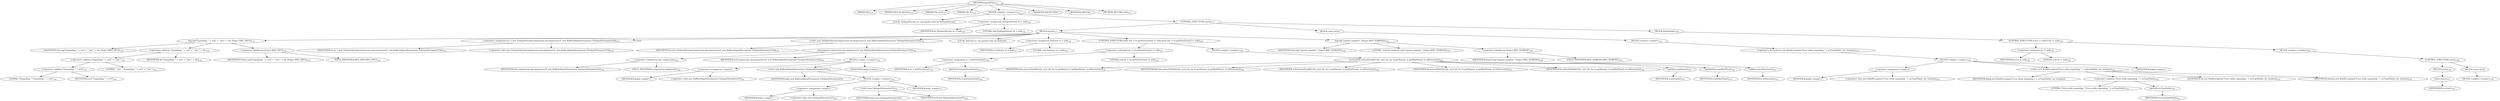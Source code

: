 digraph "expandFile" {  
"36" [label = <(METHOD,expandFile)<SUB>115</SUB>> ]
"4" [label = <(PARAM,this)<SUB>115</SUB>> ]
"37" [label = <(PARAM,FileUtils fileUtils)<SUB>115</SUB>> ]
"38" [label = <(PARAM,File srcF)<SUB>115</SUB>> ]
"39" [label = <(PARAM,File dir)<SUB>115</SUB>> ]
"40" [label = <(BLOCK,&lt;empty&gt;,&lt;empty&gt;)<SUB>115</SUB>> ]
"6" [label = <(LOCAL,TarInputStream tis: org.apache.tools.tar.TarInputStream)> ]
"41" [label = <(&lt;operator&gt;.assignment,TarInputStream tis = null)<SUB>116</SUB>> ]
"42" [label = <(IDENTIFIER,tis,TarInputStream tis = null)<SUB>116</SUB>> ]
"43" [label = <(LITERAL,null,TarInputStream tis = null)<SUB>116</SUB>> ]
"44" [label = <(CONTROL_STRUCTURE,try,try)<SUB>117</SUB>> ]
"45" [label = <(BLOCK,try,try)<SUB>117</SUB>> ]
"46" [label = <(log,log(&quot;Expanding: &quot; + srcF + &quot; into &quot; + dir, Project.MSG_INFO))<SUB>118</SUB>> ]
"3" [label = <(IDENTIFIER,this,log(&quot;Expanding: &quot; + srcF + &quot; into &quot; + dir, Project.MSG_INFO))<SUB>118</SUB>> ]
"47" [label = <(&lt;operator&gt;.addition,&quot;Expanding: &quot; + srcF + &quot; into &quot; + dir)<SUB>118</SUB>> ]
"48" [label = <(&lt;operator&gt;.addition,&quot;Expanding: &quot; + srcF + &quot; into &quot;)<SUB>118</SUB>> ]
"49" [label = <(&lt;operator&gt;.addition,&quot;Expanding: &quot; + srcF)<SUB>118</SUB>> ]
"50" [label = <(LITERAL,&quot;Expanding: &quot;,&quot;Expanding: &quot; + srcF)<SUB>118</SUB>> ]
"51" [label = <(IDENTIFIER,srcF,&quot;Expanding: &quot; + srcF)<SUB>118</SUB>> ]
"52" [label = <(LITERAL,&quot; into &quot;,&quot;Expanding: &quot; + srcF + &quot; into &quot;)<SUB>118</SUB>> ]
"53" [label = <(IDENTIFIER,dir,&quot;Expanding: &quot; + srcF + &quot; into &quot; + dir)<SUB>118</SUB>> ]
"54" [label = <(&lt;operator&gt;.fieldAccess,Project.MSG_INFO)<SUB>118</SUB>> ]
"55" [label = <(IDENTIFIER,Project,log(&quot;Expanding: &quot; + srcF + &quot; into &quot; + dir, Project.MSG_INFO))<SUB>118</SUB>> ]
"56" [label = <(FIELD_IDENTIFIER,MSG_INFO,MSG_INFO)<SUB>118</SUB>> ]
"57" [label = <(&lt;operator&gt;.assignment,tis = new TarInputStream(compression.decompress(srcF, new BufferedInputStream(new FileInputStream(srcF)))))<SUB>119</SUB>> ]
"58" [label = <(IDENTIFIER,tis,tis = new TarInputStream(compression.decompress(srcF, new BufferedInputStream(new FileInputStream(srcF)))))<SUB>119</SUB>> ]
"59" [label = <(&lt;operator&gt;.alloc,new TarInputStream(compression.decompress(srcF, new BufferedInputStream(new FileInputStream(srcF)))))<SUB>119</SUB>> ]
"60" [label = <(&lt;init&gt;,new TarInputStream(compression.decompress(srcF, new BufferedInputStream(new FileInputStream(srcF)))))<SUB>119</SUB>> ]
"5" [label = <(IDENTIFIER,tis,new TarInputStream(compression.decompress(srcF, new BufferedInputStream(new FileInputStream(srcF)))))<SUB>119</SUB>> ]
"61" [label = <(decompress,compression.decompress(srcF, new BufferedInputStream(new FileInputStream(srcF))))<SUB>120</SUB>> ]
"62" [label = <(&lt;operator&gt;.fieldAccess,this.compression)<SUB>120</SUB>> ]
"63" [label = <(IDENTIFIER,this,compression.decompress(srcF, new BufferedInputStream(new FileInputStream(srcF))))<SUB>120</SUB>> ]
"64" [label = <(FIELD_IDENTIFIER,compression,compression)<SUB>120</SUB>> ]
"65" [label = <(IDENTIFIER,srcF,compression.decompress(srcF, new BufferedInputStream(new FileInputStream(srcF))))<SUB>120</SUB>> ]
"66" [label = <(BLOCK,&lt;empty&gt;,&lt;empty&gt;)<SUB>121</SUB>> ]
"67" [label = <(&lt;operator&gt;.assignment,&lt;empty&gt;)> ]
"68" [label = <(IDENTIFIER,$obj2,&lt;empty&gt;)> ]
"69" [label = <(&lt;operator&gt;.alloc,new BufferedInputStream(new FileInputStream(srcF)))<SUB>121</SUB>> ]
"70" [label = <(&lt;init&gt;,new BufferedInputStream(new FileInputStream(srcF)))<SUB>121</SUB>> ]
"71" [label = <(IDENTIFIER,$obj2,new BufferedInputStream(new FileInputStream(srcF)))> ]
"72" [label = <(BLOCK,&lt;empty&gt;,&lt;empty&gt;)<SUB>122</SUB>> ]
"73" [label = <(&lt;operator&gt;.assignment,&lt;empty&gt;)> ]
"74" [label = <(IDENTIFIER,$obj1,&lt;empty&gt;)> ]
"75" [label = <(&lt;operator&gt;.alloc,new FileInputStream(srcF))<SUB>122</SUB>> ]
"76" [label = <(&lt;init&gt;,new FileInputStream(srcF))<SUB>122</SUB>> ]
"77" [label = <(IDENTIFIER,$obj1,new FileInputStream(srcF))> ]
"78" [label = <(IDENTIFIER,srcF,new FileInputStream(srcF))<SUB>122</SUB>> ]
"79" [label = <(IDENTIFIER,$obj1,&lt;empty&gt;)> ]
"80" [label = <(IDENTIFIER,$obj2,&lt;empty&gt;)> ]
"81" [label = <(LOCAL,TarEntry te: org.apache.tools.tar.TarEntry)> ]
"82" [label = <(&lt;operator&gt;.assignment,TarEntry te = null)<SUB>123</SUB>> ]
"83" [label = <(IDENTIFIER,te,TarEntry te = null)<SUB>123</SUB>> ]
"84" [label = <(LITERAL,null,TarEntry te = null)<SUB>123</SUB>> ]
"85" [label = <(CONTROL_STRUCTURE,while ((te = tis.getNextEntry()) != null),while ((te = tis.getNextEntry()) != null))<SUB>125</SUB>> ]
"86" [label = <(&lt;operator&gt;.notEquals,(te = tis.getNextEntry()) != null)<SUB>125</SUB>> ]
"87" [label = <(&lt;operator&gt;.assignment,te = getNextEntry())<SUB>125</SUB>> ]
"88" [label = <(IDENTIFIER,te,te = getNextEntry())<SUB>125</SUB>> ]
"89" [label = <(getNextEntry,getNextEntry())<SUB>125</SUB>> ]
"90" [label = <(IDENTIFIER,tis,getNextEntry())<SUB>125</SUB>> ]
"91" [label = <(LITERAL,null,(te = tis.getNextEntry()) != null)<SUB>125</SUB>> ]
"92" [label = <(BLOCK,&lt;empty&gt;,&lt;empty&gt;)<SUB>125</SUB>> ]
"93" [label = <(extractFile,extractFile(fileUtils, srcF, dir, tis, te.getName(), te.getModTime(), te.isDirectory()))<SUB>126</SUB>> ]
"7" [label = <(IDENTIFIER,this,extractFile(fileUtils, srcF, dir, tis, te.getName(), te.getModTime(), te.isDirectory()))<SUB>126</SUB>> ]
"94" [label = <(IDENTIFIER,fileUtils,extractFile(fileUtils, srcF, dir, tis, te.getName(), te.getModTime(), te.isDirectory()))<SUB>126</SUB>> ]
"95" [label = <(IDENTIFIER,srcF,extractFile(fileUtils, srcF, dir, tis, te.getName(), te.getModTime(), te.isDirectory()))<SUB>126</SUB>> ]
"96" [label = <(IDENTIFIER,dir,extractFile(fileUtils, srcF, dir, tis, te.getName(), te.getModTime(), te.isDirectory()))<SUB>126</SUB>> ]
"97" [label = <(IDENTIFIER,tis,extractFile(fileUtils, srcF, dir, tis, te.getName(), te.getModTime(), te.isDirectory()))<SUB>126</SUB>> ]
"98" [label = <(getName,getName())<SUB>127</SUB>> ]
"99" [label = <(IDENTIFIER,te,getName())<SUB>127</SUB>> ]
"100" [label = <(getModTime,getModTime())<SUB>127</SUB>> ]
"101" [label = <(IDENTIFIER,te,getModTime())<SUB>127</SUB>> ]
"102" [label = <(isDirectory,isDirectory())<SUB>127</SUB>> ]
"103" [label = <(IDENTIFIER,te,isDirectory())<SUB>127</SUB>> ]
"104" [label = <(log,log(&quot;expand complete&quot;, Project.MSG_VERBOSE))<SUB>129</SUB>> ]
"8" [label = <(IDENTIFIER,this,log(&quot;expand complete&quot;, Project.MSG_VERBOSE))<SUB>129</SUB>> ]
"105" [label = <(LITERAL,&quot;expand complete&quot;,log(&quot;expand complete&quot;, Project.MSG_VERBOSE))<SUB>129</SUB>> ]
"106" [label = <(&lt;operator&gt;.fieldAccess,Project.MSG_VERBOSE)<SUB>129</SUB>> ]
"107" [label = <(IDENTIFIER,Project,log(&quot;expand complete&quot;, Project.MSG_VERBOSE))<SUB>129</SUB>> ]
"108" [label = <(FIELD_IDENTIFIER,MSG_VERBOSE,MSG_VERBOSE)<SUB>129</SUB>> ]
"109" [label = <(BLOCK,catch,catch)> ]
"110" [label = <(BLOCK,&lt;empty&gt;,&lt;empty&gt;)<SUB>131</SUB>> ]
"111" [label = <(&lt;operator&gt;.throw,throw new BuildException(&quot;Error while expanding &quot; + srcF.getPath(), ioe, location);)<SUB>132</SUB>> ]
"112" [label = <(BLOCK,&lt;empty&gt;,&lt;empty&gt;)<SUB>132</SUB>> ]
"113" [label = <(&lt;operator&gt;.assignment,&lt;empty&gt;)> ]
"114" [label = <(IDENTIFIER,$obj4,&lt;empty&gt;)> ]
"115" [label = <(&lt;operator&gt;.alloc,new BuildException(&quot;Error while expanding &quot; + srcF.getPath(), ioe, location))<SUB>132</SUB>> ]
"116" [label = <(&lt;init&gt;,new BuildException(&quot;Error while expanding &quot; + srcF.getPath(), ioe, location))<SUB>132</SUB>> ]
"117" [label = <(IDENTIFIER,$obj4,new BuildException(&quot;Error while expanding &quot; + srcF.getPath(), ioe, location))> ]
"118" [label = <(&lt;operator&gt;.addition,&quot;Error while expanding &quot; + srcF.getPath())<SUB>132</SUB>> ]
"119" [label = <(LITERAL,&quot;Error while expanding &quot;,&quot;Error while expanding &quot; + srcF.getPath())<SUB>132</SUB>> ]
"120" [label = <(getPath,srcF.getPath())<SUB>132</SUB>> ]
"121" [label = <(IDENTIFIER,srcF,srcF.getPath())<SUB>132</SUB>> ]
"122" [label = <(IDENTIFIER,ioe,new BuildException(&quot;Error while expanding &quot; + srcF.getPath(), ioe, location))<SUB>133</SUB>> ]
"123" [label = <(IDENTIFIER,location,new BuildException(&quot;Error while expanding &quot; + srcF.getPath(), ioe, location))<SUB>133</SUB>> ]
"124" [label = <(IDENTIFIER,$obj4,&lt;empty&gt;)> ]
"125" [label = <(BLOCK,finally,finally)<SUB>134</SUB>> ]
"126" [label = <(CONTROL_STRUCTURE,if (tis != null),if (tis != null))<SUB>135</SUB>> ]
"127" [label = <(&lt;operator&gt;.notEquals,tis != null)<SUB>135</SUB>> ]
"128" [label = <(IDENTIFIER,tis,tis != null)<SUB>135</SUB>> ]
"129" [label = <(LITERAL,null,tis != null)<SUB>135</SUB>> ]
"130" [label = <(BLOCK,&lt;empty&gt;,&lt;empty&gt;)<SUB>135</SUB>> ]
"131" [label = <(CONTROL_STRUCTURE,try,try)<SUB>136</SUB>> ]
"132" [label = <(BLOCK,try,try)<SUB>136</SUB>> ]
"133" [label = <(close,close())<SUB>137</SUB>> ]
"134" [label = <(IDENTIFIER,tis,close())<SUB>137</SUB>> ]
"135" [label = <(BLOCK,catch,catch)> ]
"136" [label = <(BLOCK,&lt;empty&gt;,&lt;empty&gt;)<SUB>138</SUB>> ]
"137" [label = <(MODIFIER,PROTECTED)> ]
"138" [label = <(MODIFIER,VIRTUAL)> ]
"139" [label = <(METHOD_RETURN,void)<SUB>115</SUB>> ]
  "36" -> "4" 
  "36" -> "37" 
  "36" -> "38" 
  "36" -> "39" 
  "36" -> "40" 
  "36" -> "137" 
  "36" -> "138" 
  "36" -> "139" 
  "40" -> "6" 
  "40" -> "41" 
  "40" -> "44" 
  "41" -> "42" 
  "41" -> "43" 
  "44" -> "45" 
  "44" -> "109" 
  "44" -> "125" 
  "45" -> "46" 
  "45" -> "57" 
  "45" -> "60" 
  "45" -> "81" 
  "45" -> "82" 
  "45" -> "85" 
  "45" -> "104" 
  "46" -> "3" 
  "46" -> "47" 
  "46" -> "54" 
  "47" -> "48" 
  "47" -> "53" 
  "48" -> "49" 
  "48" -> "52" 
  "49" -> "50" 
  "49" -> "51" 
  "54" -> "55" 
  "54" -> "56" 
  "57" -> "58" 
  "57" -> "59" 
  "60" -> "5" 
  "60" -> "61" 
  "61" -> "62" 
  "61" -> "65" 
  "61" -> "66" 
  "62" -> "63" 
  "62" -> "64" 
  "66" -> "67" 
  "66" -> "70" 
  "66" -> "80" 
  "67" -> "68" 
  "67" -> "69" 
  "70" -> "71" 
  "70" -> "72" 
  "72" -> "73" 
  "72" -> "76" 
  "72" -> "79" 
  "73" -> "74" 
  "73" -> "75" 
  "76" -> "77" 
  "76" -> "78" 
  "82" -> "83" 
  "82" -> "84" 
  "85" -> "86" 
  "85" -> "92" 
  "86" -> "87" 
  "86" -> "91" 
  "87" -> "88" 
  "87" -> "89" 
  "89" -> "90" 
  "92" -> "93" 
  "93" -> "7" 
  "93" -> "94" 
  "93" -> "95" 
  "93" -> "96" 
  "93" -> "97" 
  "93" -> "98" 
  "93" -> "100" 
  "93" -> "102" 
  "98" -> "99" 
  "100" -> "101" 
  "102" -> "103" 
  "104" -> "8" 
  "104" -> "105" 
  "104" -> "106" 
  "106" -> "107" 
  "106" -> "108" 
  "109" -> "110" 
  "110" -> "111" 
  "111" -> "112" 
  "112" -> "113" 
  "112" -> "116" 
  "112" -> "124" 
  "113" -> "114" 
  "113" -> "115" 
  "116" -> "117" 
  "116" -> "118" 
  "116" -> "122" 
  "116" -> "123" 
  "118" -> "119" 
  "118" -> "120" 
  "120" -> "121" 
  "125" -> "126" 
  "126" -> "127" 
  "126" -> "130" 
  "127" -> "128" 
  "127" -> "129" 
  "130" -> "131" 
  "131" -> "132" 
  "131" -> "135" 
  "132" -> "133" 
  "133" -> "134" 
  "135" -> "136" 
}
